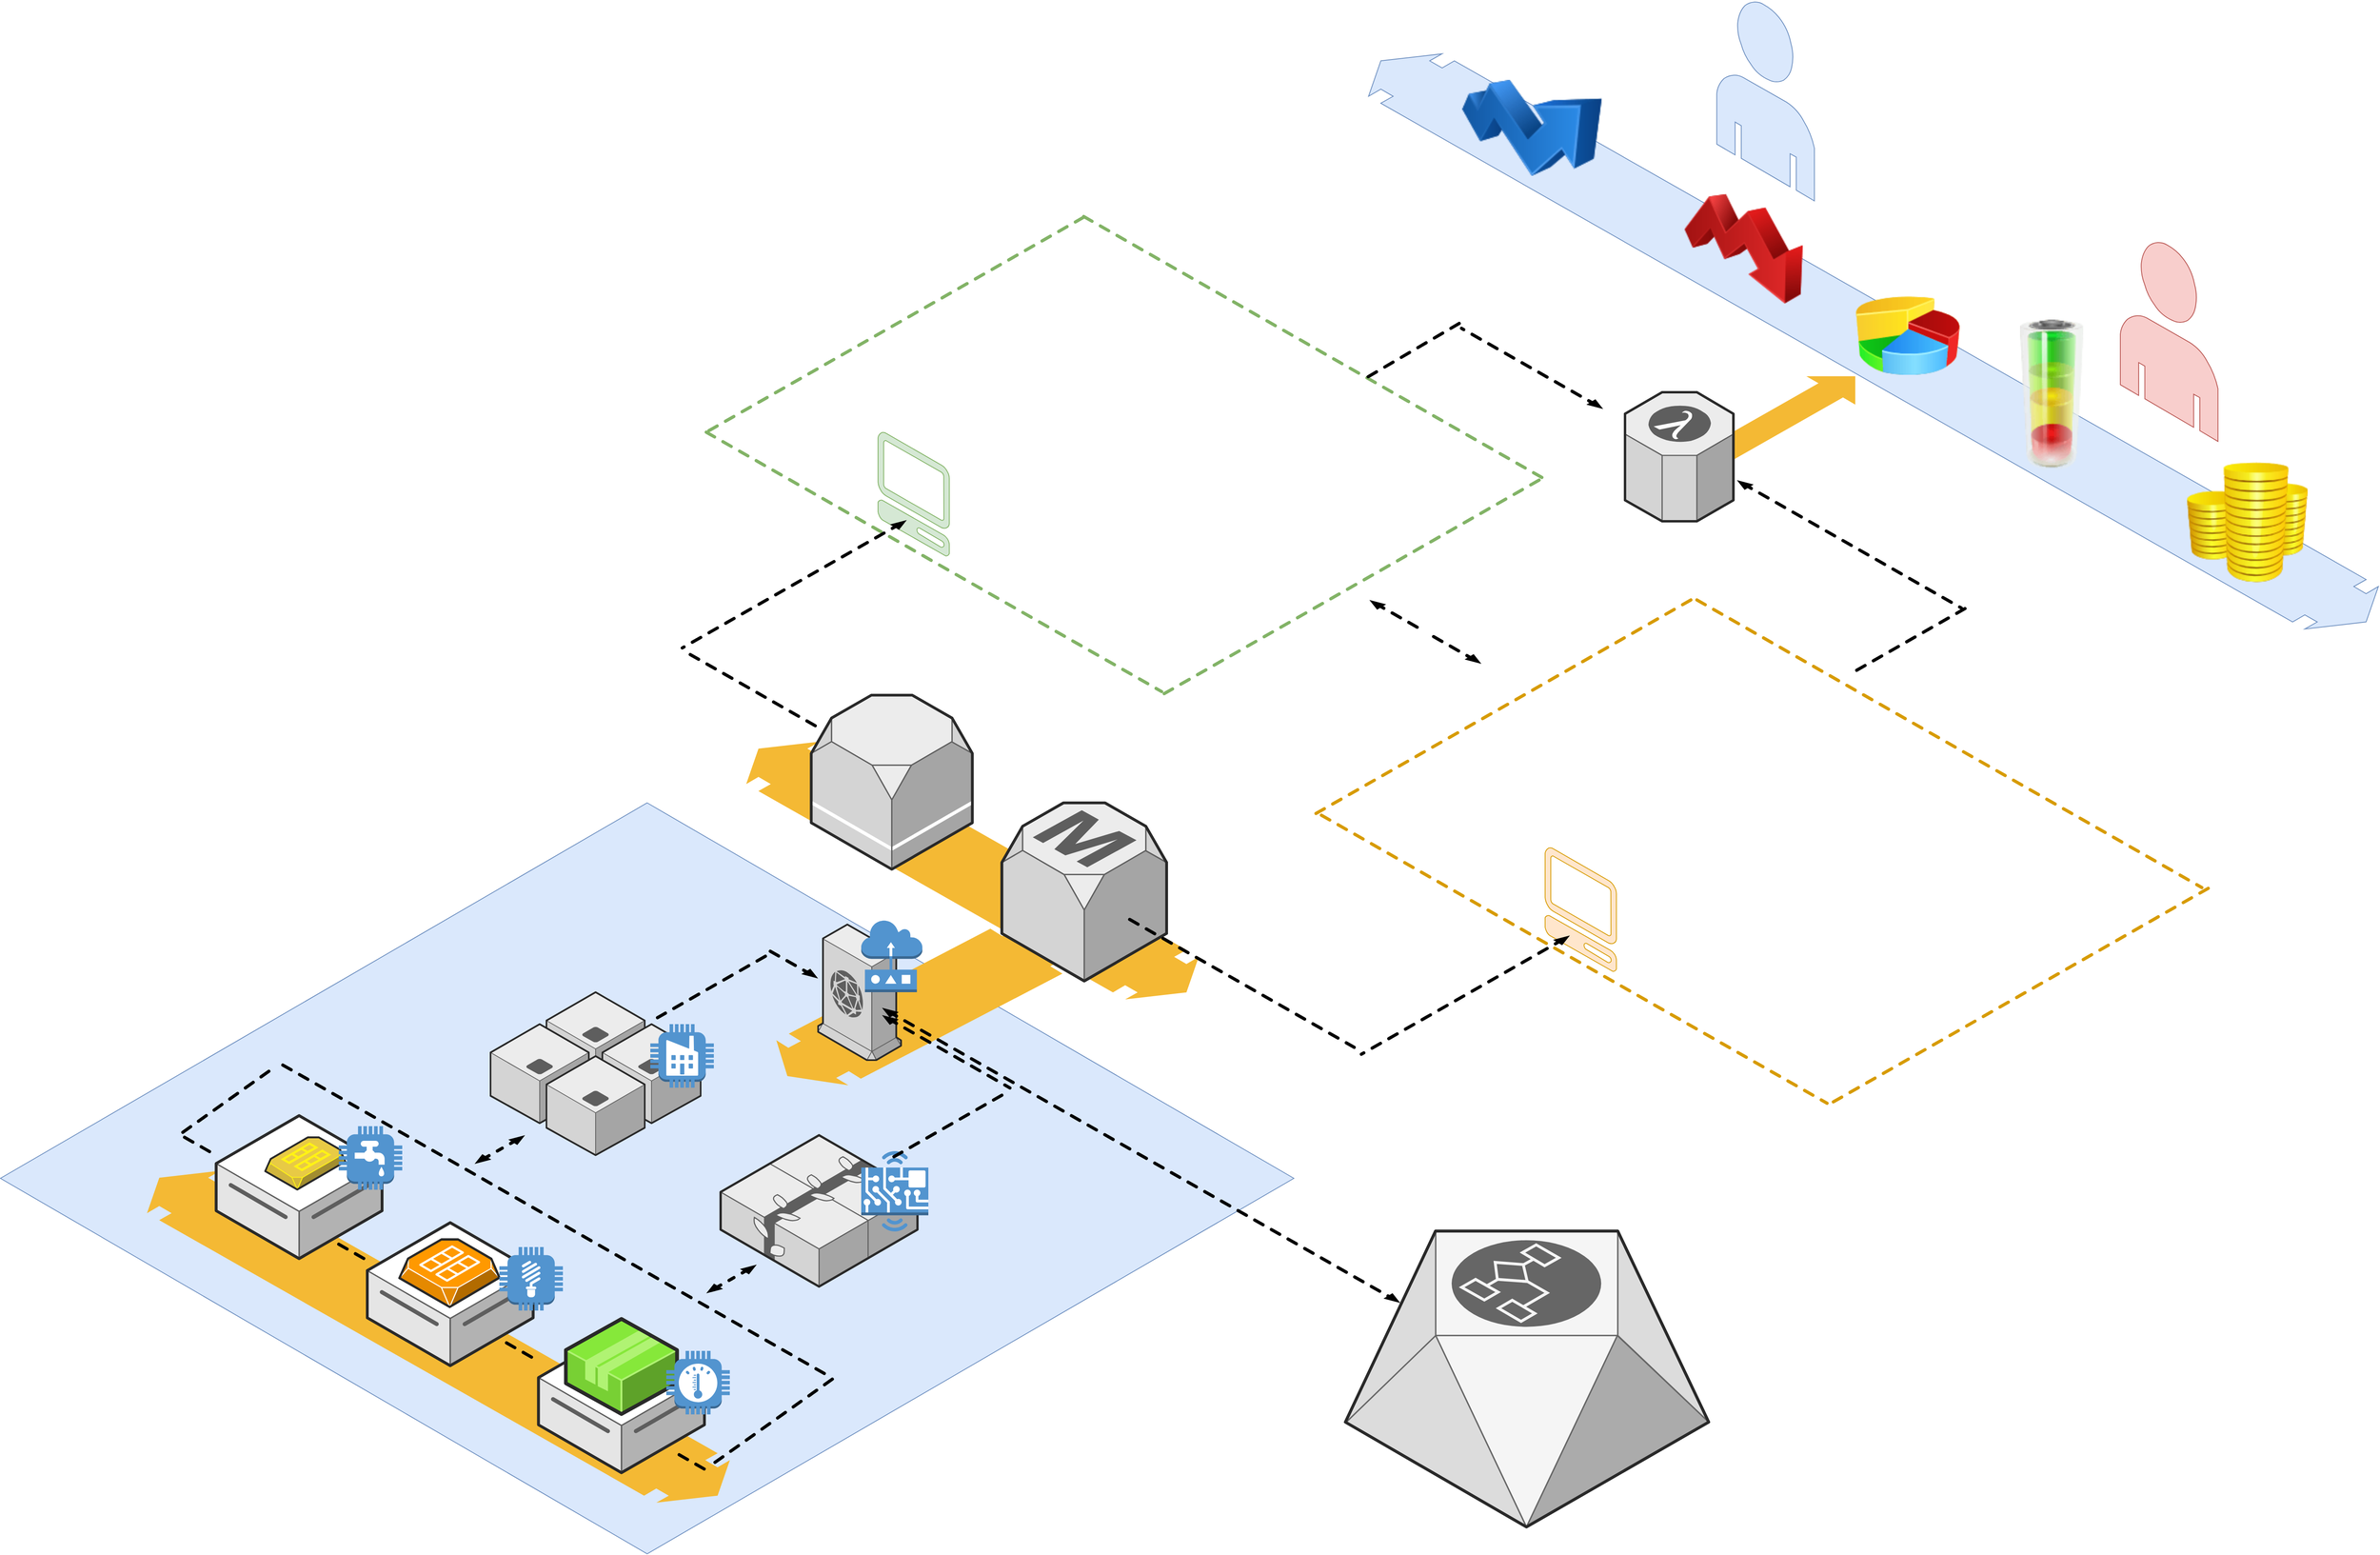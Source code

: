 <mxfile version="17.4.6" type="github">
  <diagram name="Page-1" id="aaaa8250-4180-3840-79b5-4cada1eebb92">
    <mxGraphModel dx="3733" dy="2177" grid="1" gridSize="10" guides="1" tooltips="1" connect="1" arrows="1" fold="1" page="1" pageScale="1" pageWidth="850" pageHeight="1100" background="none" math="0" shadow="0">
      <root>
        <mxCell id="0" />
        <mxCell id="1" parent="0" />
        <mxCell id="wbPkBzlgyK-gbSIn6uKV-24" value="" style="verticalLabelPosition=bottom;html=1;verticalAlign=top;strokeWidth=1;align=center;outlineConnect=0;dashed=0;outlineConnect=0;shape=mxgraph.aws3d.spot2;fillColor=#dae8fc;strokeColor=#6c8ebf;aspect=fixed;shadow=0;sketch=0;" vertex="1" parent="1">
          <mxGeometry x="-673.41" y="1114" width="1618.91" height="940" as="geometry" />
        </mxCell>
        <mxCell id="wbPkBzlgyK-gbSIn6uKV-121" value="" style="verticalLabelPosition=bottom;html=1;verticalAlign=top;strokeWidth=1;align=center;outlineConnect=0;dashed=0;outlineConnect=0;shape=mxgraph.aws3d.flatDoubleEdge2;strokeColor=none;fillColor=#F4B934;aspect=fixed;shadow=0;sketch=0;fontSize=38;" vertex="1" parent="1">
          <mxGeometry x="-490" y="1574.42" width="729.58" height="415.58" as="geometry" />
        </mxCell>
        <mxCell id="wbPkBzlgyK-gbSIn6uKV-47" value="" style="group" vertex="1" connectable="0" parent="1">
          <mxGeometry x="-60" y="1351" width="335.03" height="224" as="geometry" />
        </mxCell>
        <mxCell id="wbPkBzlgyK-gbSIn6uKV-43" value="" style="verticalLabelPosition=bottom;html=1;verticalAlign=top;strokeWidth=1;align=center;outlineConnect=0;dashed=0;outlineConnect=0;shape=mxgraph.aws3d.application_server;fillColor=#ECECEC;strokeColor=#5E5E5E;aspect=fixed;shadow=0;sketch=0;" vertex="1" parent="wbPkBzlgyK-gbSIn6uKV-47">
          <mxGeometry x="70" width="123" height="124" as="geometry" />
        </mxCell>
        <mxCell id="wbPkBzlgyK-gbSIn6uKV-44" value="" style="verticalLabelPosition=bottom;html=1;verticalAlign=top;strokeWidth=1;align=center;outlineConnect=0;dashed=0;outlineConnect=0;shape=mxgraph.aws3d.application_server;fillColor=#ECECEC;strokeColor=#5E5E5E;aspect=fixed;shadow=0;sketch=0;" vertex="1" parent="wbPkBzlgyK-gbSIn6uKV-47">
          <mxGeometry y="40" width="123" height="124" as="geometry" />
        </mxCell>
        <mxCell id="wbPkBzlgyK-gbSIn6uKV-45" value="" style="verticalLabelPosition=bottom;html=1;verticalAlign=top;strokeWidth=1;align=center;outlineConnect=0;dashed=0;outlineConnect=0;shape=mxgraph.aws3d.application_server;fillColor=#ECECEC;strokeColor=#5E5E5E;aspect=fixed;shadow=0;sketch=0;" vertex="1" parent="wbPkBzlgyK-gbSIn6uKV-47">
          <mxGeometry x="140" y="40" width="123" height="124" as="geometry" />
        </mxCell>
        <mxCell id="wbPkBzlgyK-gbSIn6uKV-46" value="" style="verticalLabelPosition=bottom;html=1;verticalAlign=top;strokeWidth=1;align=center;outlineConnect=0;dashed=0;outlineConnect=0;shape=mxgraph.aws3d.application_server;fillColor=#ECECEC;strokeColor=#5E5E5E;aspect=fixed;shadow=0;sketch=0;" vertex="1" parent="wbPkBzlgyK-gbSIn6uKV-47">
          <mxGeometry x="70" y="80" width="123" height="124" as="geometry" />
        </mxCell>
        <mxCell id="wbPkBzlgyK-gbSIn6uKV-63" value="" style="outlineConnect=0;dashed=0;verticalLabelPosition=bottom;verticalAlign=top;align=center;html=1;shape=mxgraph.aws3.factory;fillColor=#5294CF;gradientColor=none;shadow=0;sketch=0;" vertex="1" parent="wbPkBzlgyK-gbSIn6uKV-47">
          <mxGeometry x="200" y="40" width="79.5" height="79.5" as="geometry" />
        </mxCell>
        <mxCell id="wbPkBzlgyK-gbSIn6uKV-55" value="" style="verticalLabelPosition=bottom;html=1;verticalAlign=top;strokeWidth=1;align=center;outlineConnect=0;dashed=0;outlineConnect=0;shape=mxgraph.aws3d.dataServer;strokeColor=#5E5E5E;aspect=fixed;shadow=0;sketch=0;" vertex="1" parent="1">
          <mxGeometry x="-403.45" y="1505.5" width="207.71" height="179" as="geometry" />
        </mxCell>
        <mxCell id="wbPkBzlgyK-gbSIn6uKV-57" value="" style="verticalLabelPosition=bottom;html=1;verticalAlign=top;strokeWidth=1;align=center;outlineConnect=0;dashed=0;outlineConnect=0;shape=mxgraph.aws3d.ami;aspect=fixed;fillColor=#E8CA45;strokeColor=#FFF215;shadow=0;sketch=0;" vertex="1" parent="1">
          <mxGeometry x="-342" y="1532.65" width="100.21" height="65.35" as="geometry" />
        </mxCell>
        <mxCell id="wbPkBzlgyK-gbSIn6uKV-61" value="" style="group" vertex="1" connectable="0" parent="1">
          <mxGeometry x="-214.32" y="1639.5" width="244.88" height="179" as="geometry" />
        </mxCell>
        <mxCell id="wbPkBzlgyK-gbSIn6uKV-58" value="" style="verticalLabelPosition=bottom;html=1;verticalAlign=top;strokeWidth=1;align=center;outlineConnect=0;dashed=0;outlineConnect=0;shape=mxgraph.aws3d.dataServer;strokeColor=#5E5E5E;aspect=fixed;shadow=0;sketch=0;" vertex="1" parent="wbPkBzlgyK-gbSIn6uKV-61">
          <mxGeometry width="207.71" height="179" as="geometry" />
        </mxCell>
        <mxCell id="wbPkBzlgyK-gbSIn6uKV-60" value="" style="verticalLabelPosition=bottom;html=1;verticalAlign=top;strokeWidth=1;align=center;outlineConnect=0;dashed=0;outlineConnect=0;shape=mxgraph.aws3d.ami2;aspect=fixed;fillColor=#FF9900;strokeColor=#ffffff;shadow=0;sketch=0;" vertex="1" parent="wbPkBzlgyK-gbSIn6uKV-61">
          <mxGeometry x="40.32" y="21" width="125.06" height="84.5" as="geometry" />
        </mxCell>
        <mxCell id="wbPkBzlgyK-gbSIn6uKV-41" value="" style="outlineConnect=0;dashed=0;verticalLabelPosition=bottom;verticalAlign=top;align=center;html=1;shape=mxgraph.aws3.lightbulb;fillColor=#5294CF;gradientColor=none;shadow=0;sketch=0;" vertex="1" parent="wbPkBzlgyK-gbSIn6uKV-61">
          <mxGeometry x="165.38" y="30.5" width="79.5" height="79.5" as="geometry" />
        </mxCell>
        <mxCell id="wbPkBzlgyK-gbSIn6uKV-40" value="" style="outlineConnect=0;dashed=0;verticalLabelPosition=bottom;verticalAlign=top;align=center;html=1;shape=mxgraph.aws3.utility;fillColor=#5294CF;gradientColor=none;shadow=0;sketch=0;" vertex="1" parent="1">
          <mxGeometry x="-250" y="1518.75" width="79.5" height="79.5" as="geometry" />
        </mxCell>
        <mxCell id="wbPkBzlgyK-gbSIn6uKV-62" value="" style="group" vertex="1" connectable="0" parent="1">
          <mxGeometry y="1760" width="374.14" height="273.56" as="geometry" />
        </mxCell>
        <mxCell id="wbPkBzlgyK-gbSIn6uKV-54" value="" style="verticalLabelPosition=bottom;html=1;verticalAlign=top;strokeWidth=1;align=center;outlineConnect=0;dashed=0;outlineConnect=0;shape=mxgraph.aws3d.dataServer;strokeColor=#5E5E5E;aspect=fixed;shadow=0;sketch=0;" vertex="1" parent="wbPkBzlgyK-gbSIn6uKV-62">
          <mxGeometry y="13.5" width="207.71" height="179" as="geometry" />
        </mxCell>
        <mxCell id="wbPkBzlgyK-gbSIn6uKV-29" value="" style="verticalLabelPosition=bottom;html=1;verticalAlign=top;strokeWidth=1;align=center;outlineConnect=0;dashed=0;outlineConnect=0;shape=mxgraph.aws3d.application2;fillColor=#86E83A;strokeColor=#B0F373;aspect=fixed;shadow=0;sketch=0;" vertex="1" parent="wbPkBzlgyK-gbSIn6uKV-62">
          <mxGeometry x="34.26" width="139.2" height="119" as="geometry" />
        </mxCell>
        <mxCell id="wbPkBzlgyK-gbSIn6uKV-42" value="" style="outlineConnect=0;dashed=0;verticalLabelPosition=bottom;verticalAlign=top;align=center;html=1;shape=mxgraph.aws3.thermostat;fillColor=#5294CF;gradientColor=none;shadow=0;sketch=0;" vertex="1" parent="wbPkBzlgyK-gbSIn6uKV-62">
          <mxGeometry x="160" y="40" width="79.5" height="79.5" as="geometry" />
        </mxCell>
        <mxCell id="wbPkBzlgyK-gbSIn6uKV-125" value="" style="verticalLabelPosition=bottom;html=1;verticalAlign=top;strokeWidth=1;align=center;outlineConnect=0;dashed=0;outlineConnect=0;shape=mxgraph.aws3d.dashedArrowlessEdge2;strokeColor=#000000;aspect=fixed;shadow=0;sketch=0;fontSize=38;" vertex="1" parent="wbPkBzlgyK-gbSIn6uKV-62">
          <mxGeometry x="176.11" y="170" width="31.6" height="18" as="geometry" />
        </mxCell>
        <mxCell id="wbPkBzlgyK-gbSIn6uKV-127" value="" style="verticalLabelPosition=bottom;html=1;verticalAlign=top;strokeWidth=1;align=center;outlineConnect=0;dashed=0;outlineConnect=0;shape=mxgraph.aws3d.dashedArrowlessEdge2;strokeColor=#000000;aspect=fixed;shadow=0;sketch=0;fontSize=38;rotation=-65;" vertex="1" parent="wbPkBzlgyK-gbSIn6uKV-62">
          <mxGeometry x="216.14" y="81.94" width="158" height="90" as="geometry" />
        </mxCell>
        <mxCell id="wbPkBzlgyK-gbSIn6uKV-76" value="" style="group" vertex="1" connectable="0" parent="1">
          <mxGeometry x="228" y="1530" width="420" height="207.5" as="geometry" />
        </mxCell>
        <mxCell id="1a8abee3a6cfdf20-19" value="" style="verticalLabelPosition=bottom;html=1;verticalAlign=top;strokeWidth=1;dashed=0;shape=mxgraph.aws3d.elasticBeanstalk;fillColor=#ECECEC;strokeColor=#5E5E5E;aspect=fixed;rounded=1;shadow=0;comic=0;fontSize=12" parent="wbPkBzlgyK-gbSIn6uKV-76" vertex="1">
          <mxGeometry width="246.35" height="189.5" as="geometry" />
        </mxCell>
        <mxCell id="wbPkBzlgyK-gbSIn6uKV-72" value="" style="outlineConnect=0;dashed=0;verticalLabelPosition=bottom;verticalAlign=top;align=center;html=1;shape=mxgraph.aws3.hardware_board;fillColor=#5294CF;gradientColor=none;shadow=0;sketch=0;" vertex="1" parent="wbPkBzlgyK-gbSIn6uKV-76">
          <mxGeometry x="176" y="20" width="84" height="100.5" as="geometry" />
        </mxCell>
        <mxCell id="wbPkBzlgyK-gbSIn6uKV-103" value="" style="group" vertex="1" connectable="0" parent="1">
          <mxGeometry x="210" y="380" width="1508.23" height="740" as="geometry" />
        </mxCell>
        <mxCell id="wbPkBzlgyK-gbSIn6uKV-86" value="" style="verticalLabelPosition=bottom;html=1;verticalAlign=top;strokeWidth=1;align=center;outlineConnect=0;outlineConnect=0;shape=mxgraph.aws3d.dashedArrowlessEdge2;strokeColor=#82b366;aspect=fixed;shadow=0;sketch=0;fillColor=#d5e8d4;" vertex="1" parent="wbPkBzlgyK-gbSIn6uKV-103">
          <mxGeometry y="270" width="570" height="324.68" as="geometry" />
        </mxCell>
        <mxCell id="wbPkBzlgyK-gbSIn6uKV-88" value="" style="verticalLabelPosition=bottom;html=1;verticalAlign=top;strokeWidth=1;align=center;outlineConnect=0;dashed=0;outlineConnect=0;shape=mxgraph.aws3d.dashedArrowlessEdge2;strokeColor=#82b366;aspect=fixed;shadow=0;sketch=0;fillColor=#d5e8d4;" vertex="1" parent="wbPkBzlgyK-gbSIn6uKV-103">
          <mxGeometry x="472.44" width="579.34" height="330" as="geometry" />
        </mxCell>
        <mxCell id="wbPkBzlgyK-gbSIn6uKV-94" value="" style="verticalLabelPosition=bottom;html=1;verticalAlign=top;strokeWidth=1;align=center;outlineConnect=0;dashed=0;outlineConnect=0;shape=mxgraph.aws3d.dashedArrowlessEdge2;strokeColor=#82b366;aspect=fixed;shadow=0;sketch=0;direction=south;fillColor=#d5e8d4;" vertex="1" parent="wbPkBzlgyK-gbSIn6uKV-103">
          <mxGeometry y="0.89" width="472.44" height="269.11" as="geometry" />
        </mxCell>
        <mxCell id="wbPkBzlgyK-gbSIn6uKV-95" value="" style="verticalLabelPosition=bottom;html=1;verticalAlign=top;strokeWidth=1;align=center;outlineConnect=0;dashed=0;outlineConnect=0;shape=mxgraph.aws3d.dashedArrowlessEdge2;strokeColor=#82b366;aspect=fixed;shadow=0;sketch=0;direction=south;fillColor=#d5e8d4;" vertex="1" parent="wbPkBzlgyK-gbSIn6uKV-103">
          <mxGeometry x="570" y="330" width="472.44" height="269.11" as="geometry" />
        </mxCell>
        <mxCell id="wbPkBzlgyK-gbSIn6uKV-203" value="" style="verticalLabelPosition=bottom;html=1;verticalAlign=top;strokeWidth=1;align=center;outlineConnect=0;dashed=0;outlineConnect=0;shape=mxgraph.aws3d.dashedArrowlessEdge2;strokeColor=#000000;aspect=fixed;shadow=0;sketch=0;fontSize=38;rotation=-60;" vertex="1" parent="wbPkBzlgyK-gbSIn6uKV-103">
          <mxGeometry x="828.13" y="131.49" width="120" height="68.35" as="geometry" />
        </mxCell>
        <mxCell id="wbPkBzlgyK-gbSIn6uKV-207" value="" style="verticalLabelPosition=bottom;html=1;verticalAlign=top;strokeWidth=1;align=center;outlineConnect=0;dashed=0;outlineConnect=0;shape=mxgraph.aws3d.flatEdge2;strokeColor=none;fillColor=#F4B934;aspect=fixed;shadow=0;sketch=0;fontSize=38;" vertex="1" parent="wbPkBzlgyK-gbSIn6uKV-103">
          <mxGeometry x="1210" y="200" width="228.23" height="130" as="geometry" />
        </mxCell>
        <mxCell id="wbPkBzlgyK-gbSIn6uKV-212" value="" style="verticalLabelPosition=bottom;html=1;verticalAlign=top;strokeWidth=1;align=center;outlineConnect=0;dashed=0;outlineConnect=0;shape=mxgraph.aws3d.client;aspect=fixed;strokeColor=#82b366;fillColor=#d5e8d4;shadow=0;sketch=0;" vertex="1" parent="wbPkBzlgyK-gbSIn6uKV-103">
          <mxGeometry x="215" y="270" width="89.42" height="155" as="geometry" />
        </mxCell>
        <mxCell id="wbPkBzlgyK-gbSIn6uKV-220" value="" style="verticalLabelPosition=bottom;html=1;verticalAlign=top;strokeWidth=1;align=center;outlineConnect=0;dashed=0;outlineConnect=0;shape=mxgraph.aws3d.dashedEdge2;strokeColor=#000000;aspect=fixed;shadow=0;sketch=0;fontSize=38;" vertex="1" parent="wbPkBzlgyK-gbSIn6uKV-103">
          <mxGeometry x="-30" y="380" width="281" height="160.06" as="geometry" />
        </mxCell>
        <mxCell id="wbPkBzlgyK-gbSIn6uKV-104" value="" style="group" vertex="1" connectable="0" parent="1">
          <mxGeometry x="970" y="860" width="1146.93" height="630.11" as="geometry" />
        </mxCell>
        <mxCell id="wbPkBzlgyK-gbSIn6uKV-87" value="" style="verticalLabelPosition=bottom;html=1;verticalAlign=top;strokeWidth=1;align=center;outlineConnect=0;dashed=0;outlineConnect=0;shape=mxgraph.aws3d.dashedArrowlessEdge2;strokeColor=#d79b00;aspect=fixed;shadow=0;sketch=0;fillColor=#ffe6cc;" vertex="1" parent="wbPkBzlgyK-gbSIn6uKV-104">
          <mxGeometry x="10" y="269.5" width="632.88" height="360.5" as="geometry" />
        </mxCell>
        <mxCell id="wbPkBzlgyK-gbSIn6uKV-89" value="" style="verticalLabelPosition=bottom;html=1;verticalAlign=top;strokeWidth=1;align=center;outlineConnect=0;dashed=0;outlineConnect=0;shape=mxgraph.aws3d.dashedArrowlessEdge2;strokeColor=#d79b00;aspect=fixed;shadow=0;sketch=0;fillColor=#ffe6cc;" vertex="1" parent="wbPkBzlgyK-gbSIn6uKV-104">
          <mxGeometry x="480" width="632" height="360" as="geometry" />
        </mxCell>
        <mxCell id="wbPkBzlgyK-gbSIn6uKV-97" value="" style="verticalLabelPosition=bottom;html=1;verticalAlign=top;strokeWidth=1;align=center;outlineConnect=0;dashed=0;outlineConnect=0;shape=mxgraph.aws3d.dashedArrowlessEdge2;strokeColor=#d79b00;aspect=fixed;shadow=0;sketch=0;direction=south;fillColor=#ffe6cc;" vertex="1" parent="wbPkBzlgyK-gbSIn6uKV-104">
          <mxGeometry width="472.44" height="269.11" as="geometry" />
        </mxCell>
        <mxCell id="wbPkBzlgyK-gbSIn6uKV-98" value="" style="verticalLabelPosition=bottom;html=1;verticalAlign=top;strokeWidth=1;align=center;outlineConnect=0;dashed=0;outlineConnect=0;shape=mxgraph.aws3d.dashedArrowlessEdge2;strokeColor=#d79b00;aspect=fixed;shadow=0;sketch=0;direction=south;fillColor=#ffe6cc;" vertex="1" parent="wbPkBzlgyK-gbSIn6uKV-104">
          <mxGeometry x="647.56" y="361" width="472.44" height="269.11" as="geometry" />
        </mxCell>
        <mxCell id="wbPkBzlgyK-gbSIn6uKV-117" value="" style="verticalLabelPosition=bottom;html=1;verticalAlign=top;strokeWidth=1;align=center;outlineConnect=0;dashed=0;outlineConnect=0;shape=mxgraph.aws3d.client;aspect=fixed;strokeColor=#d79b00;fillColor=#ffe6cc;shadow=0;sketch=0;" vertex="1" parent="wbPkBzlgyK-gbSIn6uKV-104">
          <mxGeometry x="290" y="310" width="89.42" height="155" as="geometry" />
        </mxCell>
        <mxCell id="wbPkBzlgyK-gbSIn6uKV-177" value="" style="verticalLabelPosition=bottom;html=1;verticalAlign=top;strokeWidth=1;align=center;outlineConnect=0;dashed=0;outlineConnect=0;shape=mxgraph.aws3d.dashedEdge2;strokeColor=#000000;aspect=fixed;shadow=0;sketch=0;fontSize=38;flipH=1;direction=west;" vertex="1" parent="wbPkBzlgyK-gbSIn6uKV-104">
          <mxGeometry x="140" y="40" width="70.22" height="40" as="geometry" />
        </mxCell>
        <mxCell id="wbPkBzlgyK-gbSIn6uKV-205" value="" style="verticalLabelPosition=bottom;html=1;verticalAlign=top;strokeWidth=1;align=center;outlineConnect=0;dashed=0;outlineConnect=0;shape=mxgraph.aws3d.dashedArrowlessEdge2;strokeColor=#000000;aspect=fixed;shadow=0;sketch=0;fontSize=38;flipV=1;" vertex="1" parent="wbPkBzlgyK-gbSIn6uKV-104">
          <mxGeometry x="680" y="10" width="136.93" height="78" as="geometry" />
        </mxCell>
        <mxCell id="wbPkBzlgyK-gbSIn6uKV-217" value="" style="verticalLabelPosition=bottom;html=1;verticalAlign=top;strokeWidth=1;align=center;outlineConnect=0;dashed=0;outlineConnect=0;shape=mxgraph.aws3d.dashedEdge2;strokeColor=#000000;aspect=fixed;shadow=0;sketch=0;fontSize=38;" vertex="1" parent="wbPkBzlgyK-gbSIn6uKV-104">
          <mxGeometry x="60" y="420" width="261" height="148.67" as="geometry" />
        </mxCell>
        <mxCell id="wbPkBzlgyK-gbSIn6uKV-108" value="" style="verticalLabelPosition=bottom;html=1;verticalAlign=top;strokeWidth=1;align=center;outlineConnect=0;dashed=0;outlineConnect=0;shape=mxgraph.aws3d.flatDoubleEdge2;strokeColor=none;fillColor=#F4B934;aspect=fixed;shadow=0;sketch=0;" vertex="1" parent="1">
          <mxGeometry x="260" y="1037.34" width="566.45" height="322.66" as="geometry" />
        </mxCell>
        <mxCell id="wbPkBzlgyK-gbSIn6uKV-107" value="" style="verticalLabelPosition=bottom;html=1;verticalAlign=top;strokeWidth=1;align=center;outlineConnect=0;dashed=0;outlineConnect=0;shape=mxgraph.aws3d.rds;fillColor=#ECECEC;strokeColor=#5E5E5E;aspect=fixed;shadow=0;sketch=0;" vertex="1" parent="1">
          <mxGeometry x="341.44" y="979.11" width="201.61" height="218" as="geometry" />
        </mxCell>
        <mxCell id="wbPkBzlgyK-gbSIn6uKV-124" value="" style="verticalLabelPosition=bottom;html=1;verticalAlign=top;strokeWidth=1;align=center;outlineConnect=0;dashed=0;outlineConnect=0;shape=mxgraph.aws3d.dashedArrowlessEdge2;strokeColor=#000000;aspect=fixed;shadow=0;sketch=0;fontSize=38;" vertex="1" parent="1">
          <mxGeometry x="-320" y="1442.22" width="680.79" height="387.78" as="geometry" />
        </mxCell>
        <mxCell id="wbPkBzlgyK-gbSIn6uKV-129" value="" style="group" vertex="1" connectable="0" parent="1">
          <mxGeometry x="210.0" y="1692" width="63.2" height="36" as="geometry" />
        </mxCell>
        <mxCell id="wbPkBzlgyK-gbSIn6uKV-126" value="" style="verticalLabelPosition=bottom;html=1;verticalAlign=top;strokeWidth=1;align=center;outlineConnect=0;dashed=0;outlineConnect=0;shape=mxgraph.aws3d.dashedEdge2;strokeColor=#000000;aspect=fixed;shadow=0;sketch=0;fontSize=38;" vertex="1" parent="wbPkBzlgyK-gbSIn6uKV-129">
          <mxGeometry x="31.6" width="31.6" height="18" as="geometry" />
        </mxCell>
        <mxCell id="wbPkBzlgyK-gbSIn6uKV-128" value="" style="verticalLabelPosition=bottom;html=1;verticalAlign=top;strokeWidth=1;align=center;outlineConnect=0;dashed=0;outlineConnect=0;shape=mxgraph.aws3d.dashedEdge2;strokeColor=#000000;aspect=fixed;shadow=0;sketch=0;fontSize=38;direction=west;" vertex="1" parent="wbPkBzlgyK-gbSIn6uKV-129">
          <mxGeometry y="18" width="31.6" height="18" as="geometry" />
        </mxCell>
        <mxCell id="wbPkBzlgyK-gbSIn6uKV-130" value="" style="group" vertex="1" connectable="0" parent="1">
          <mxGeometry x="-80.0" y="1530" width="63.2" height="36" as="geometry" />
        </mxCell>
        <mxCell id="wbPkBzlgyK-gbSIn6uKV-131" value="" style="verticalLabelPosition=bottom;html=1;verticalAlign=top;strokeWidth=1;align=center;outlineConnect=0;dashed=0;outlineConnect=0;shape=mxgraph.aws3d.dashedEdge2;strokeColor=#000000;aspect=fixed;shadow=0;sketch=0;fontSize=38;" vertex="1" parent="wbPkBzlgyK-gbSIn6uKV-130">
          <mxGeometry x="31.6" width="31.6" height="18" as="geometry" />
        </mxCell>
        <mxCell id="wbPkBzlgyK-gbSIn6uKV-132" value="" style="verticalLabelPosition=bottom;html=1;verticalAlign=top;strokeWidth=1;align=center;outlineConnect=0;dashed=0;outlineConnect=0;shape=mxgraph.aws3d.dashedEdge2;strokeColor=#000000;aspect=fixed;shadow=0;sketch=0;fontSize=38;direction=west;" vertex="1" parent="wbPkBzlgyK-gbSIn6uKV-130">
          <mxGeometry y="18" width="31.6" height="18" as="geometry" />
        </mxCell>
        <mxCell id="wbPkBzlgyK-gbSIn6uKV-143" value="" style="verticalLabelPosition=bottom;html=1;verticalAlign=top;strokeWidth=1;align=center;outlineConnect=0;dashed=0;outlineConnect=0;shape=mxgraph.aws3d.dashedArrowlessEdge2;strokeColor=#000000;aspect=fixed;shadow=0;sketch=0;fontSize=38;rotation=-65;" vertex="1" parent="1">
          <mxGeometry x="-448.99" y="1449.08" width="125.08" height="71.25" as="geometry" />
        </mxCell>
        <mxCell id="wbPkBzlgyK-gbSIn6uKV-157" value="" style="verticalLabelPosition=bottom;html=1;verticalAlign=top;strokeWidth=1;align=center;outlineConnect=0;dashed=0;outlineConnect=0;shape=mxgraph.aws3d.dashedArrowlessEdge2;strokeColor=#000000;aspect=fixed;shadow=0;sketch=0;fontSize=38;" vertex="1" parent="1">
          <mxGeometry x="-443" y="1532.65" width="36.87" height="21" as="geometry" />
        </mxCell>
        <mxCell id="wbPkBzlgyK-gbSIn6uKV-160" value="" style="verticalLabelPosition=bottom;html=1;verticalAlign=top;strokeWidth=1;align=center;outlineConnect=0;dashed=0;outlineConnect=0;shape=mxgraph.aws3d.flatDoubleEdge2;strokeColor=none;fillColor=#F4B934;aspect=fixed;shadow=0;sketch=0;fontSize=38;direction=west;flipV=1;rotation=2;" vertex="1" parent="1">
          <mxGeometry x="299.41" y="1259.91" width="370.31" height="210.93" as="geometry" />
        </mxCell>
        <mxCell id="wbPkBzlgyK-gbSIn6uKV-158" value="" style="verticalLabelPosition=bottom;html=1;verticalAlign=top;strokeWidth=1;align=center;outlineConnect=0;dashed=0;outlineConnect=0;shape=mxgraph.aws3d.dashedArrowlessEdge2;strokeColor=#000000;aspect=fixed;shadow=0;sketch=0;fontSize=38;" vertex="1" parent="1">
          <mxGeometry x="-40" y="1790" width="31.6" height="18" as="geometry" />
        </mxCell>
        <mxCell id="wbPkBzlgyK-gbSIn6uKV-159" value="" style="verticalLabelPosition=bottom;html=1;verticalAlign=top;strokeWidth=1;align=center;outlineConnect=0;dashed=0;outlineConnect=0;shape=mxgraph.aws3d.dashedArrowlessEdge2;strokeColor=#000000;aspect=fixed;shadow=0;sketch=0;fontSize=38;" vertex="1" parent="1">
          <mxGeometry x="-250" y="1666.5" width="31.6" height="18" as="geometry" />
        </mxCell>
        <mxCell id="wbPkBzlgyK-gbSIn6uKV-77" value="" style="verticalLabelPosition=bottom;html=1;verticalAlign=top;strokeWidth=1;align=center;outlineConnect=0;dashed=0;outlineConnect=0;shape=mxgraph.aws3d.cloudfront;fillColor=#ECECEC;strokeColor=#5E5E5E;aspect=fixed;shadow=0;sketch=0;" vertex="1" parent="1">
          <mxGeometry x="350" y="1266.2" width="103.8" height="169.8" as="geometry" />
        </mxCell>
        <mxCell id="wbPkBzlgyK-gbSIn6uKV-106" value="" style="verticalLabelPosition=bottom;html=1;verticalAlign=top;strokeWidth=1;align=center;outlineConnect=0;dashed=0;outlineConnect=0;shape=mxgraph.aws3d.rdsMaster;fillColor=#ECECEC;strokeColor=#5E5E5E;aspect=fixed;shadow=0;sketch=0;" vertex="1" parent="1">
          <mxGeometry x="580" y="1114" width="206.23" height="223" as="geometry" />
        </mxCell>
        <mxCell id="wbPkBzlgyK-gbSIn6uKV-85" value="" style="outlineConnect=0;dashed=0;verticalLabelPosition=bottom;verticalAlign=top;align=center;html=1;shape=mxgraph.aws3.sensor;fillColor=#5294CF;gradientColor=none;shadow=0;sketch=0;" vertex="1" parent="1">
          <mxGeometry x="404" y="1261" width="76.5" height="90" as="geometry" />
        </mxCell>
        <mxCell id="wbPkBzlgyK-gbSIn6uKV-176" value="" style="verticalLabelPosition=bottom;html=1;verticalAlign=top;strokeWidth=1;align=center;outlineConnect=0;dashed=0;outlineConnect=0;shape=mxgraph.aws3d.dashedEdge2;strokeColor=#000000;aspect=fixed;shadow=0;sketch=0;fontSize=38;flipH=1;" vertex="1" parent="1">
          <mxGeometry x="1040" y="860" width="70.22" height="40" as="geometry" />
        </mxCell>
        <mxCell id="wbPkBzlgyK-gbSIn6uKV-185" value="" style="verticalLabelPosition=bottom;html=1;verticalAlign=top;strokeWidth=1;align=center;outlineConnect=0;dashed=0;outlineConnect=0;shape=mxgraph.aws3d.end_user;strokeColor=#6c8ebf;fillColor=#dae8fc;aspect=fixed;shadow=0;sketch=0;fontSize=38;" vertex="1" parent="1">
          <mxGeometry x="1474.85" y="110" width="122.2" height="250.54" as="geometry" />
        </mxCell>
        <mxCell id="wbPkBzlgyK-gbSIn6uKV-196" value="" style="verticalLabelPosition=bottom;html=1;verticalAlign=top;strokeWidth=1;align=center;outlineConnect=0;dashed=0;outlineConnect=0;shape=mxgraph.aws3d.flatDoubleEdge2;strokeColor=#6c8ebf;fillColor=#dae8fc;aspect=fixed;shadow=0;sketch=0;fontSize=38;" vertex="1" parent="1">
          <mxGeometry x="1039" y="176.34" width="1263.99" height="720" as="geometry" />
        </mxCell>
        <mxCell id="wbPkBzlgyK-gbSIn6uKV-186" value="" style="verticalLabelPosition=bottom;html=1;verticalAlign=top;strokeWidth=1;align=center;outlineConnect=0;dashed=0;outlineConnect=0;shape=mxgraph.aws3d.end_user;strokeColor=#b85450;fillColor=#f8cecc;aspect=fixed;shadow=0;sketch=0;fontSize=38;" vertex="1" parent="1">
          <mxGeometry x="1980" y="411.07" width="122.2" height="250.54" as="geometry" />
        </mxCell>
        <mxCell id="wbPkBzlgyK-gbSIn6uKV-187" value="" style="image;html=1;image=img/lib/clip_art/finance/Stock_Down_128x128.png;shadow=0;sketch=0;fontSize=38;" vertex="1" parent="1">
          <mxGeometry x="1429" y="351" width="158" height="138" as="geometry" />
        </mxCell>
        <mxCell id="wbPkBzlgyK-gbSIn6uKV-189" value="" style="image;html=1;image=img/lib/clip_art/finance/Pie_Chart_128x128.png;shadow=0;sketch=0;fontSize=38;" vertex="1" parent="1">
          <mxGeometry x="1649" y="469" width="130" height="120" as="geometry" />
        </mxCell>
        <mxCell id="wbPkBzlgyK-gbSIn6uKV-190" value="" style="image;html=1;image=img/lib/clip_art/finance/Stock_Up_128x128.png;shadow=0;sketch=0;fontSize=38;" vertex="1" parent="1">
          <mxGeometry x="1149" y="209" width="190" height="120" as="geometry" />
        </mxCell>
        <mxCell id="wbPkBzlgyK-gbSIn6uKV-194" value="" style="image;html=1;image=img/lib/clip_art/general/Battery_allstates_128x128.png;shadow=0;sketch=0;fontSize=38;" vertex="1" parent="1">
          <mxGeometry x="1759" y="509" width="270" height="190" as="geometry" />
        </mxCell>
        <mxCell id="wbPkBzlgyK-gbSIn6uKV-195" value="" style="image;html=1;image=img/lib/clip_art/finance/Coins_128x128.png;shadow=0;sketch=0;fontSize=38;" vertex="1" parent="1">
          <mxGeometry x="2039" y="687.28" width="200" height="150.83" as="geometry" />
        </mxCell>
        <mxCell id="wbPkBzlgyK-gbSIn6uKV-200" value="" style="verticalLabelPosition=bottom;html=1;verticalAlign=top;strokeWidth=1;align=center;outlineConnect=0;dashed=0;outlineConnect=0;shape=mxgraph.aws3d.lambda;fillColor=#ECECEC;strokeColor=#5E5E5E;aspect=fixed;shadow=0;sketch=0;fontSize=38;" vertex="1" parent="1">
          <mxGeometry x="1360" y="600" width="135.69" height="161.5" as="geometry" />
        </mxCell>
        <mxCell id="wbPkBzlgyK-gbSIn6uKV-204" value="" style="verticalLabelPosition=bottom;html=1;verticalAlign=top;strokeWidth=1;align=center;outlineConnect=0;dashed=0;outlineConnect=0;shape=mxgraph.aws3d.dashedEdge2;strokeColor=#000000;aspect=fixed;shadow=0;sketch=0;fontSize=38;flipV=1;" vertex="1" parent="1">
          <mxGeometry x="1155.35" y="520" width="177.31" height="101" as="geometry" />
        </mxCell>
        <mxCell id="wbPkBzlgyK-gbSIn6uKV-206" value="" style="verticalLabelPosition=bottom;html=1;verticalAlign=top;strokeWidth=1;align=center;outlineConnect=0;dashed=0;outlineConnect=0;shape=mxgraph.aws3d.dashedEdge2;strokeColor=#000000;aspect=fixed;shadow=0;sketch=0;fontSize=38;flipV=1;direction=west;" vertex="1" parent="1">
          <mxGeometry x="1500" y="710" width="280.88" height="160" as="geometry" />
        </mxCell>
        <mxCell id="wbPkBzlgyK-gbSIn6uKV-208" value="" style="verticalLabelPosition=bottom;html=1;verticalAlign=top;strokeWidth=1;align=center;outlineConnect=0;dashed=0;outlineConnect=0;shape=mxgraph.aws3d.dashedEdge2;strokeColor=#000000;aspect=fixed;shadow=0;sketch=0;fontSize=38;flipV=1;direction=west;" vertex="1" parent="1">
          <mxGeometry x="430" y="1379.63" width="160.12" height="91.21" as="geometry" />
        </mxCell>
        <mxCell id="wbPkBzlgyK-gbSIn6uKV-209" value="" style="verticalLabelPosition=bottom;html=1;verticalAlign=top;strokeWidth=1;align=center;outlineConnect=0;dashed=0;outlineConnect=0;shape=mxgraph.aws3d.dashedEdge2;strokeColor=#000000;aspect=fixed;shadow=0;sketch=0;fontSize=38;flipV=1;" vertex="1" parent="1">
          <mxGeometry x="290" y="1299.64" width="60" height="34.18" as="geometry" />
        </mxCell>
        <mxCell id="wbPkBzlgyK-gbSIn6uKV-210" value="" style="verticalLabelPosition=bottom;html=1;verticalAlign=top;strokeWidth=1;align=center;outlineConnect=0;dashed=0;outlineConnect=0;shape=mxgraph.aws3d.dashedArrowlessEdge2;strokeColor=#000000;aspect=fixed;shadow=0;sketch=0;fontSize=38;flipH=1;" vertex="1" parent="1">
          <mxGeometry x="444.97" y="1480" width="135.03" height="76.91" as="geometry" />
        </mxCell>
        <mxCell id="wbPkBzlgyK-gbSIn6uKV-211" value="" style="verticalLabelPosition=bottom;html=1;verticalAlign=top;strokeWidth=1;align=center;outlineConnect=0;dashed=0;outlineConnect=0;shape=mxgraph.aws3d.dashedArrowlessEdge2;strokeColor=#000000;aspect=fixed;shadow=0;sketch=0;fontSize=38;flipH=1;" vertex="1" parent="1">
          <mxGeometry x="149" y="1306" width="135.03" height="76.91" as="geometry" />
        </mxCell>
        <mxCell id="wbPkBzlgyK-gbSIn6uKV-216" value="" style="verticalLabelPosition=bottom;html=1;verticalAlign=top;strokeWidth=1;align=center;outlineConnect=0;dashed=0;outlineConnect=0;shape=mxgraph.aws3d.dashedArrowlessEdge2;strokeColor=#000000;aspect=fixed;shadow=0;sketch=0;fontSize=38;" vertex="1" parent="1">
          <mxGeometry x="740" y="1259.91" width="281.04" height="160.09" as="geometry" />
        </mxCell>
        <mxCell id="wbPkBzlgyK-gbSIn6uKV-218" value="" style="verticalLabelPosition=bottom;html=1;verticalAlign=top;strokeWidth=1;align=center;outlineConnect=0;dashed=0;outlineConnect=0;shape=mxgraph.aws3d.dashedArrowlessEdge2;strokeColor=#000000;aspect=fixed;shadow=0;sketch=0;fontSize=38;" vertex="1" parent="1">
          <mxGeometry x="190" y="928.35" width="161.04" height="91.74" as="geometry" />
        </mxCell>
        <mxCell id="wbPkBzlgyK-gbSIn6uKV-225" value="" style="verticalLabelPosition=bottom;html=1;verticalAlign=top;strokeWidth=1;align=center;outlineConnect=0;dashed=0;outlineConnect=0;shape=mxgraph.aws3d.workflowService;fillColor=#f5f5f5;strokeColor=#666666;aspect=fixed;shadow=0;sketch=0;fontSize=38;fontColor=#333333;" vertex="1" parent="1">
          <mxGeometry x="1010" y="1650" width="454.76" height="370.4" as="geometry" />
        </mxCell>
        <mxCell id="wbPkBzlgyK-gbSIn6uKV-227" value="" style="verticalLabelPosition=bottom;html=1;verticalAlign=top;strokeWidth=1;align=center;outlineConnect=0;dashed=0;outlineConnect=0;shape=mxgraph.aws3d.dashedEdgeDouble2;strokeColor=#000000;aspect=fixed;shadow=0;sketch=0;fontSize=38;" vertex="1" parent="1">
          <mxGeometry x="430" y="1370.51" width="648.68" height="369.49" as="geometry" />
        </mxCell>
      </root>
    </mxGraphModel>
  </diagram>
</mxfile>
